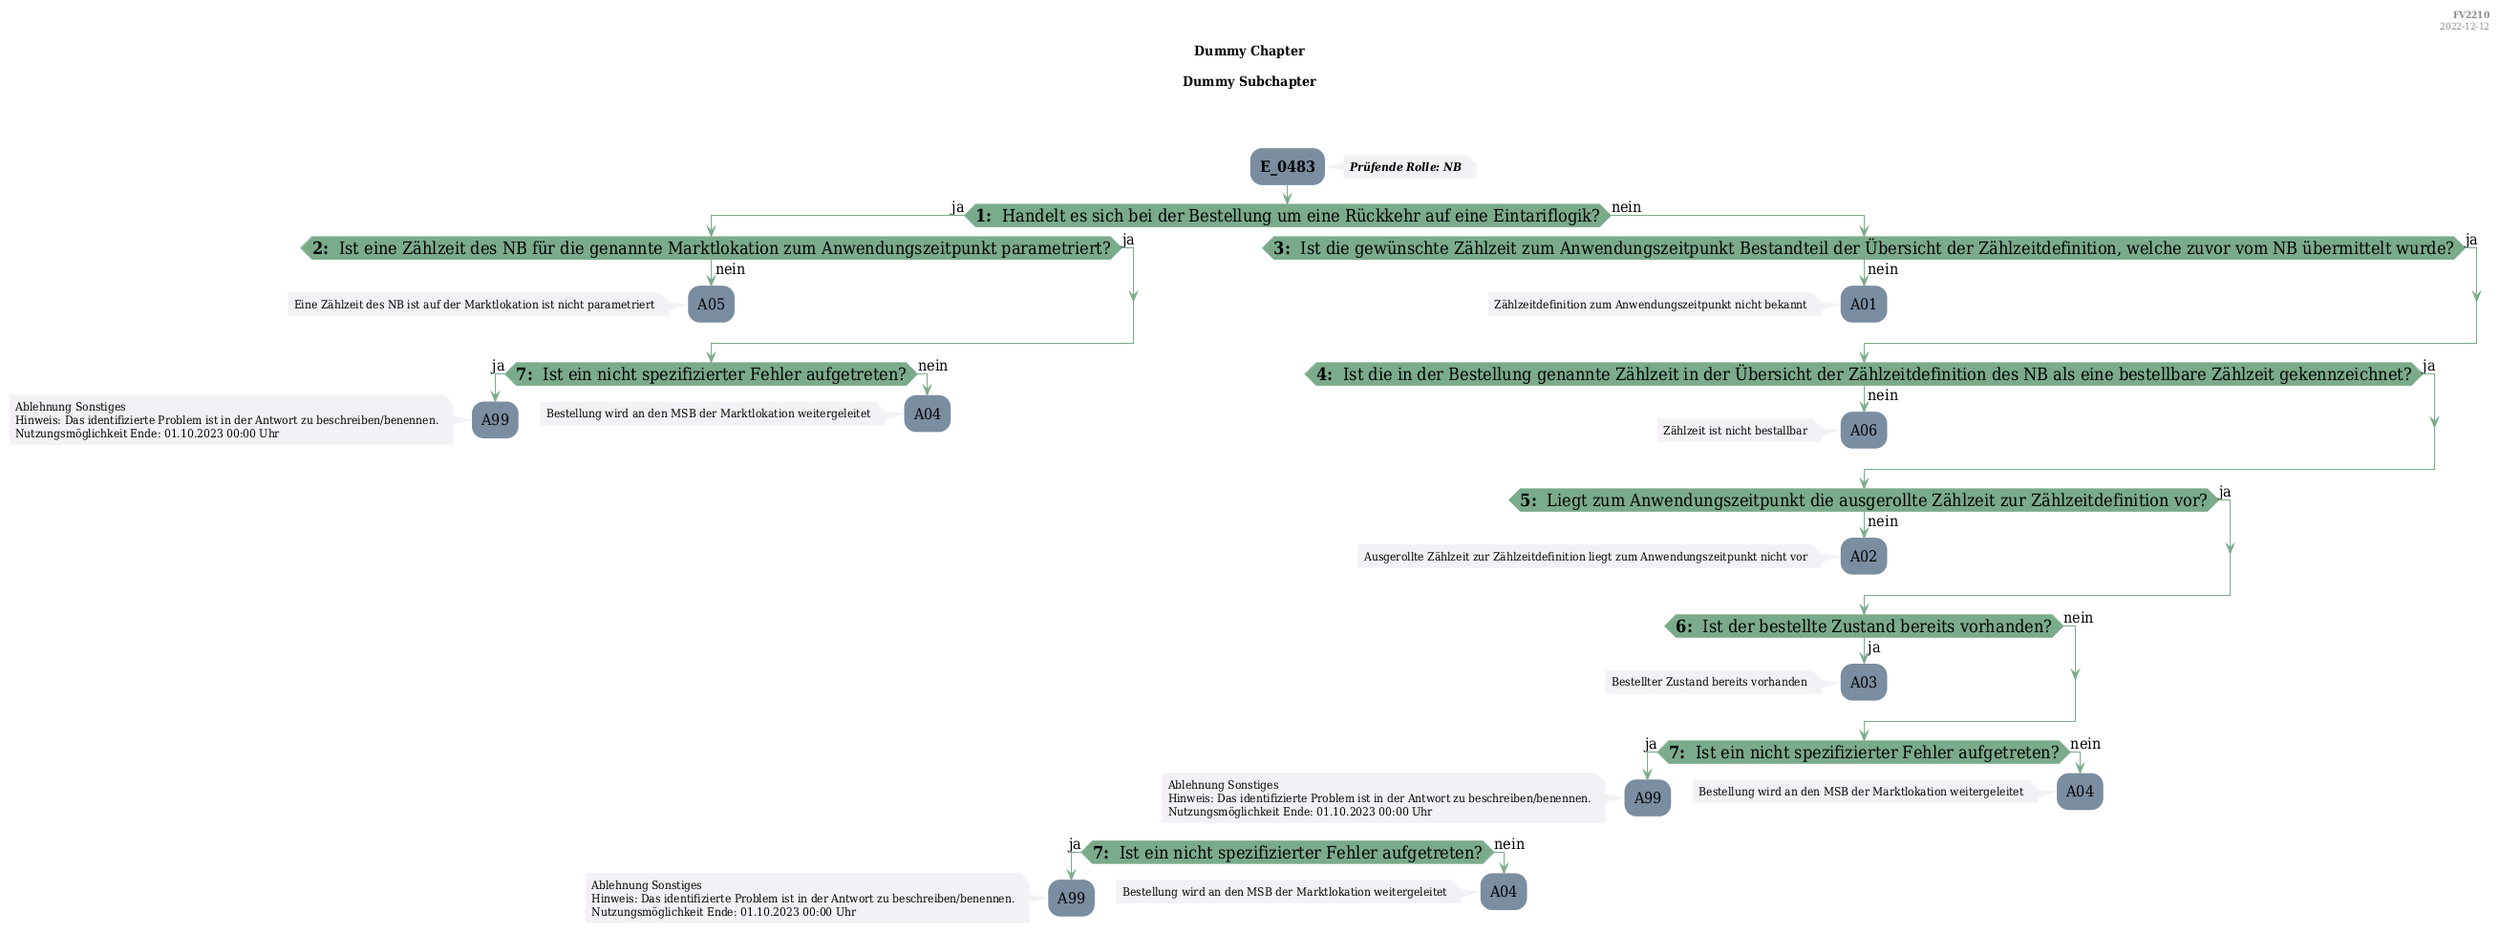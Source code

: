 @startuml
skinparam Shadowing false
skinparam NoteBorderColor #f3f1f6
skinparam NoteBackgroundColor #f3f1f6
skinparam NoteFontSize 12
skinparam ActivityBorderColor none
skinparam ActivityBackgroundColor #7a8da1
skinparam ActivityFontSize 16
skinparam ArrowColor #7aab8a
skinparam ArrowFontSize 16
skinparam ActivityDiamondBackgroundColor #7aab8a
skinparam ActivityDiamondBorderColor #7aab8a
skinparam ActivityDiamondFontSize 18
skinparam defaultFontName DejaVu Serif Condensed
skinparam ActivityEndColor #669580

header
<b>FV2210
2022-12-12
endheader

title
Dummy Chapter

Dummy Subchapter



end title
:<b>E_0483</b>;
note right
<b><i>Prüfende Rolle: NB
end note

if (<b>1: </b> Handelt es sich bei der Bestellung um eine Rückkehr auf eine Eintariflogik?) then (ja)
    if (<b>2: </b> Ist eine Zählzeit des NB für die genannte Marktlokation zum Anwendungszeitpunkt parametriert?) then (ja)
    else (nein)
        :A05;
        note left
            Eine Zählzeit des NB ist auf der Marktlokation ist nicht parametriert
        endnote
        kill;
    endif
    if (<b>7: </b> Ist ein nicht spezifizierter Fehler aufgetreten?) then (ja)
        :A99;
        note left
            Ablehnung Sonstiges
            Hinweis: Das identifizierte Problem ist in der Antwort zu beschreiben/benennen.
            Nutzungsmöglichkeit Ende: 01.10.2023 00:00 Uhr
        endnote
        kill;
    else (nein)
        :A04;
        note left
            Bestellung wird an den MSB der Marktlokation weitergeleitet
        endnote
        kill;
    endif
else (nein)
    if (<b>3: </b> Ist die gewünschte Zählzeit zum Anwendungszeitpunkt Bestandteil der Übersicht der Zählzeitdefinition, welche zuvor vom NB übermittelt wurde?) then (ja)
    else (nein)
        :A01;
        note left
            Zählzeitdefinition zum Anwendungszeitpunkt nicht bekannt
        endnote
        kill;
    endif
    if (<b>4: </b> Ist die in der Bestellung genannte Zählzeit in der Übersicht der Zählzeitdefinition des NB als eine bestellbare Zählzeit gekennzeichnet?) then (ja)
    else (nein)
        :A06;
        note left
            Zählzeit ist nicht bestallbar
        endnote
        kill;
    endif
    if (<b>5: </b> Liegt zum Anwendungszeitpunkt die ausgerollte Zählzeit zur Zählzeitdefinition vor?) then (ja)
    else (nein)
        :A02;
        note left
            Ausgerollte Zählzeit zur Zählzeitdefinition liegt zum Anwendungszeitpunkt nicht vor
        endnote
        kill;
    endif
    if (<b>6: </b> Ist der bestellte Zustand bereits vorhanden?) then (ja)
        :A03;
        note left
            Bestellter Zustand bereits vorhanden
        endnote
        kill;
    else (nein)
    endif
    if (<b>7: </b> Ist ein nicht spezifizierter Fehler aufgetreten?) then (ja)
        :A99;
        note left
            Ablehnung Sonstiges
            Hinweis: Das identifizierte Problem ist in der Antwort zu beschreiben/benennen.
            Nutzungsmöglichkeit Ende: 01.10.2023 00:00 Uhr
        endnote
        kill;
    else (nein)
        :A04;
        note left
            Bestellung wird an den MSB der Marktlokation weitergeleitet
        endnote
        kill;
    endif
endif
if (<b>7: </b> Ist ein nicht spezifizierter Fehler aufgetreten?) then (ja)
    :A99;
    note left
        Ablehnung Sonstiges
        Hinweis: Das identifizierte Problem ist in der Antwort zu beschreiben/benennen.
        Nutzungsmöglichkeit Ende: 01.10.2023 00:00 Uhr
    endnote
    kill;
else (nein)
    :A04;
    note left
        Bestellung wird an den MSB der Marktlokation weitergeleitet
    endnote
    kill;
endif

@enduml
